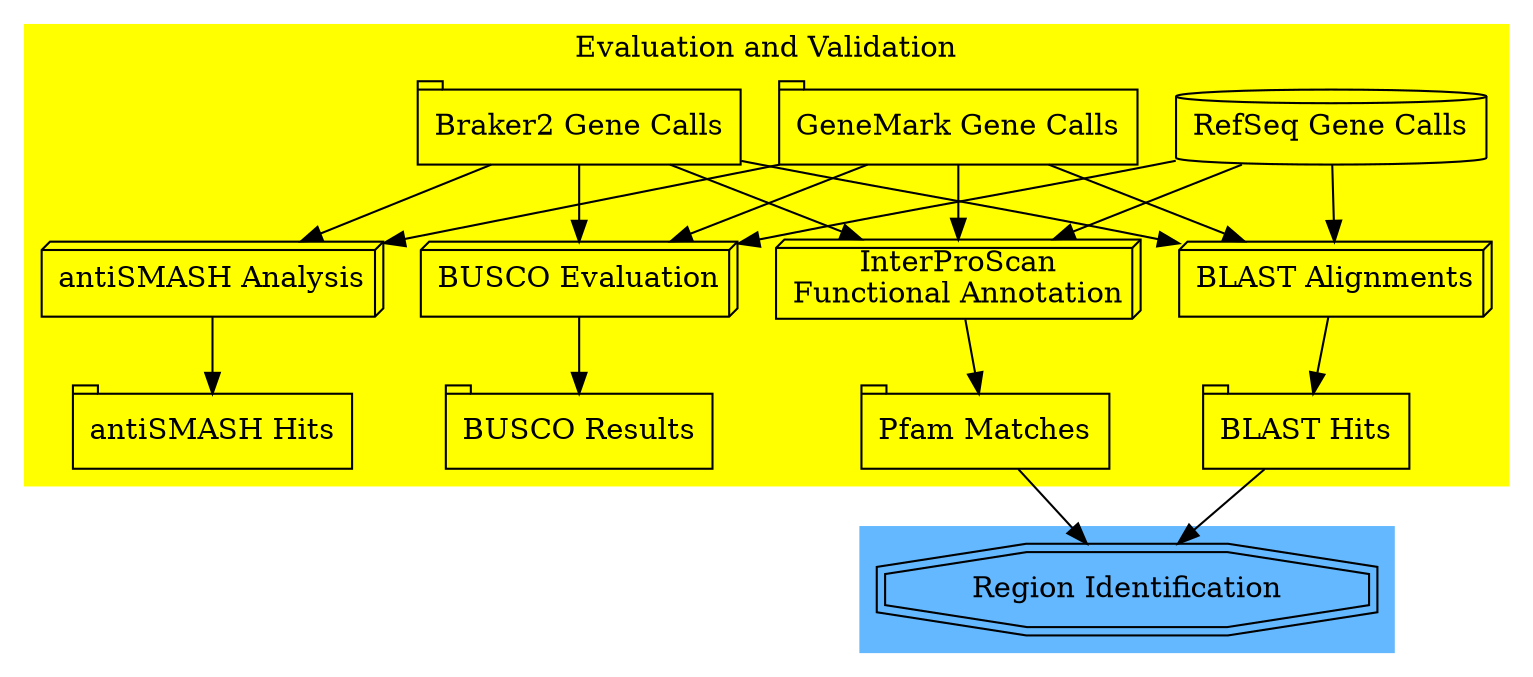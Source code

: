 digraph G {

	subgraph cluster_0 {
		 style = filled;
		 color = yellow;
		 label = "Evaluation and Validation"
		 "RefSeq Gene Calls" [shape = cylinder];
		 "GeneMark Gene Calls" [shape = tab];
		 "Braker2 Gene Calls" [shape = tab];
		 "InterProScan\nFunctional Annotation" [shape = box3d];
		 "GeneMark Gene Calls" -> "InterProScan\nFunctional Annotation";
		 "RefSeq Gene Calls" -> "InterProScan\nFunctional Annotation";
		 "Braker2 Gene Calls" -> "InterProScan\nFunctional Annotation";
		 "Pfam Matches" [shape = tab];
		 "InterProScan\nFunctional Annotation" -> "Pfam Matches";
		 "BLAST Alignments" [shape = box3d];
		 "GeneMark Gene Calls" -> "BLAST Alignments";
		 "RefSeq Gene Calls" -> "BLAST Alignments";
		 "Braker2 Gene Calls" -> "BLAST Alignments";
		 "BLAST Hits" [shape = tab];
		 "BLAST Alignments" -> "BLAST Hits";
		 "BUSCO Evaluation" [shape = box3d];
		 "GeneMark Gene Calls" -> "BUSCO Evaluation";
                 "RefSeq Gene Calls" -> "BUSCO Evaluation";
                 "Braker2 Gene Calls" -> "BUSCO Evaluation";
		 "BUSCO Results" [shape = tab];
		 "BUSCO Evaluation" -> "BUSCO Results";
		 "antiSMASH Analysis" [shape = box3d];
		 "GeneMark Gene Calls" -> "antiSMASH Analysis";
		 "Braker2 Gene Calls" -> "antiSMASH Analysis";
		 "antiSMASH Hits" [shape = tab];
		 "antiSMASH Analysis" -> "antiSMASH Hits";
	}

	subgraph cluster_1 {
		 style = filled;
		 color = steelblue1;
		 "Region Identification" [shape = doubleoctagon];
	}

	"BLAST Hits" -> "Region Identification";
	"Pfam Matches" -> "Region Identification";
}